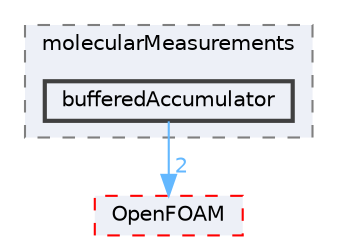 digraph "src/lagrangian/molecularDynamics/molecularMeasurements/bufferedAccumulator"
{
 // LATEX_PDF_SIZE
  bgcolor="transparent";
  edge [fontname=Helvetica,fontsize=10,labelfontname=Helvetica,labelfontsize=10];
  node [fontname=Helvetica,fontsize=10,shape=box,height=0.2,width=0.4];
  compound=true
  subgraph clusterdir_d688c861569b69efcb20a975bc1993fa {
    graph [ bgcolor="#edf0f7", pencolor="grey50", label="molecularMeasurements", fontname=Helvetica,fontsize=10 style="filled,dashed", URL="dir_d688c861569b69efcb20a975bc1993fa.html",tooltip=""]
  dir_842dca28d2bcc227f5882819415a5c7b [label="bufferedAccumulator", fillcolor="#edf0f7", color="grey25", style="filled,bold", URL="dir_842dca28d2bcc227f5882819415a5c7b.html",tooltip=""];
  }
  dir_c5473ff19b20e6ec4dfe5c310b3778a8 [label="OpenFOAM", fillcolor="#edf0f7", color="red", style="filled,dashed", URL="dir_c5473ff19b20e6ec4dfe5c310b3778a8.html",tooltip=""];
  dir_842dca28d2bcc227f5882819415a5c7b->dir_c5473ff19b20e6ec4dfe5c310b3778a8 [headlabel="2", labeldistance=1.5 headhref="dir_000354_002695.html" href="dir_000354_002695.html" color="steelblue1" fontcolor="steelblue1"];
}
